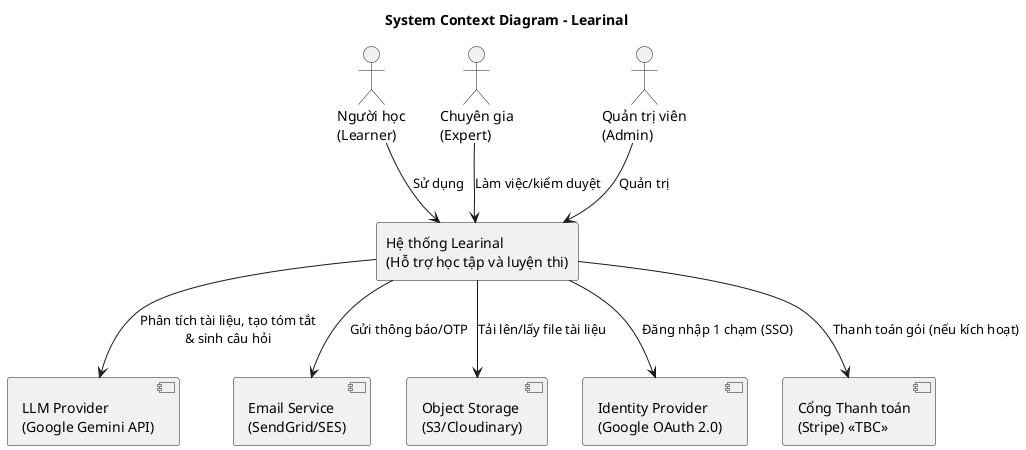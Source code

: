 @startuml Context
!theme  _none_

' ======================================================
' Diagram 1: System Context Diagram for Learinal
' ======================================================
title System Context Diagram - Learinal

actor "Người học\n(Learner)" as PersonLearner
actor "Chuyên gia\n(Expert)" as PersonExpert
actor "Quản trị viên\n(Admin)" as PersonAdmin

rectangle "Hệ thống Learinal\n(Hỗ trợ học tập và luyện thi)" as LearinalSystem {
}

' External systems
[LLM Provider\n(Google Gemini API)] as LLM
[Email Service\n(SendGrid/SES)] as Email
[Object Storage\n(S3/Cloudinary)] as Storage
[Identity Provider\n(Google OAuth 2.0)] as IdP
[Cổng Thanh toán\n(Stripe) <<TBC>>] as Pay

' Persons use the system
PersonLearner --> LearinalSystem : Sử dụng
PersonExpert --> LearinalSystem : Làm việc/kiểm duyệt
PersonAdmin --> LearinalSystem : Quản trị

' System talks to externals
LearinalSystem --> LLM : Phân tích tài liệu, tạo tóm tắt\n& sinh câu hỏi
LearinalSystem --> Email : Gửi thông báo/OTP
LearinalSystem --> Storage : Tải lên/lấy file tài liệu
LearinalSystem --> IdP : Đăng nhập 1 chạm (SSO)
LearinalSystem --> Pay : Thanh toán gói (nếu kích hoạt)

@enduml